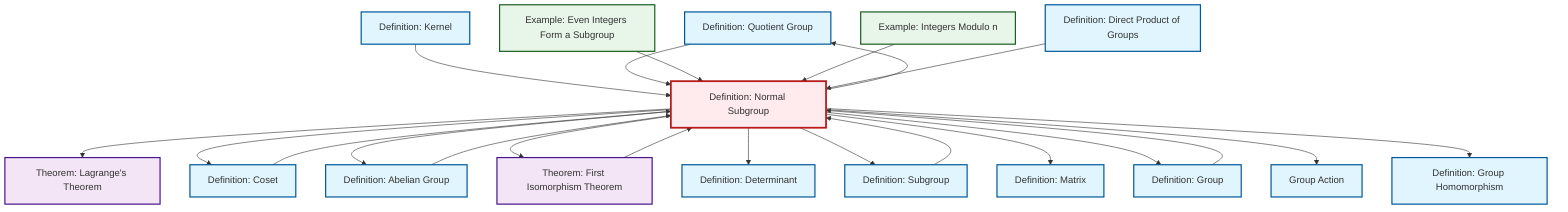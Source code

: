 graph TD
    classDef definition fill:#e1f5fe,stroke:#01579b,stroke-width:2px
    classDef theorem fill:#f3e5f5,stroke:#4a148c,stroke-width:2px
    classDef axiom fill:#fff3e0,stroke:#e65100,stroke-width:2px
    classDef example fill:#e8f5e9,stroke:#1b5e20,stroke-width:2px
    classDef current fill:#ffebee,stroke:#b71c1c,stroke-width:3px
    def-quotient-group["Definition: Quotient Group"]:::definition
    def-homomorphism["Definition: Group Homomorphism"]:::definition
    thm-first-isomorphism["Theorem: First Isomorphism Theorem"]:::theorem
    def-kernel["Definition: Kernel"]:::definition
    ex-quotient-integers-mod-n["Example: Integers Modulo n"]:::example
    def-group-action["Group Action"]:::definition
    def-matrix["Definition: Matrix"]:::definition
    ex-even-integers-subgroup["Example: Even Integers Form a Subgroup"]:::example
    def-subgroup["Definition: Subgroup"]:::definition
    def-direct-product["Definition: Direct Product of Groups"]:::definition
    def-coset["Definition: Coset"]:::definition
    def-determinant["Definition: Determinant"]:::definition
    thm-lagrange["Theorem: Lagrange's Theorem"]:::theorem
    def-group["Definition: Group"]:::definition
    def-abelian-group["Definition: Abelian Group"]:::definition
    def-normal-subgroup["Definition: Normal Subgroup"]:::definition
    def-normal-subgroup --> thm-lagrange
    def-abelian-group --> def-normal-subgroup
    def-normal-subgroup --> def-coset
    def-coset --> def-normal-subgroup
    def-normal-subgroup --> def-abelian-group
    def-normal-subgroup --> thm-first-isomorphism
    def-group --> def-normal-subgroup
    def-normal-subgroup --> def-determinant
    def-normal-subgroup --> def-subgroup
    def-subgroup --> def-normal-subgroup
    def-normal-subgroup --> def-matrix
    thm-first-isomorphism --> def-normal-subgroup
    def-kernel --> def-normal-subgroup
    def-quotient-group --> def-normal-subgroup
    def-normal-subgroup --> def-quotient-group
    ex-even-integers-subgroup --> def-normal-subgroup
    ex-quotient-integers-mod-n --> def-normal-subgroup
    def-direct-product --> def-normal-subgroup
    def-normal-subgroup --> def-group
    def-normal-subgroup --> def-group-action
    def-normal-subgroup --> def-homomorphism
    class def-normal-subgroup current